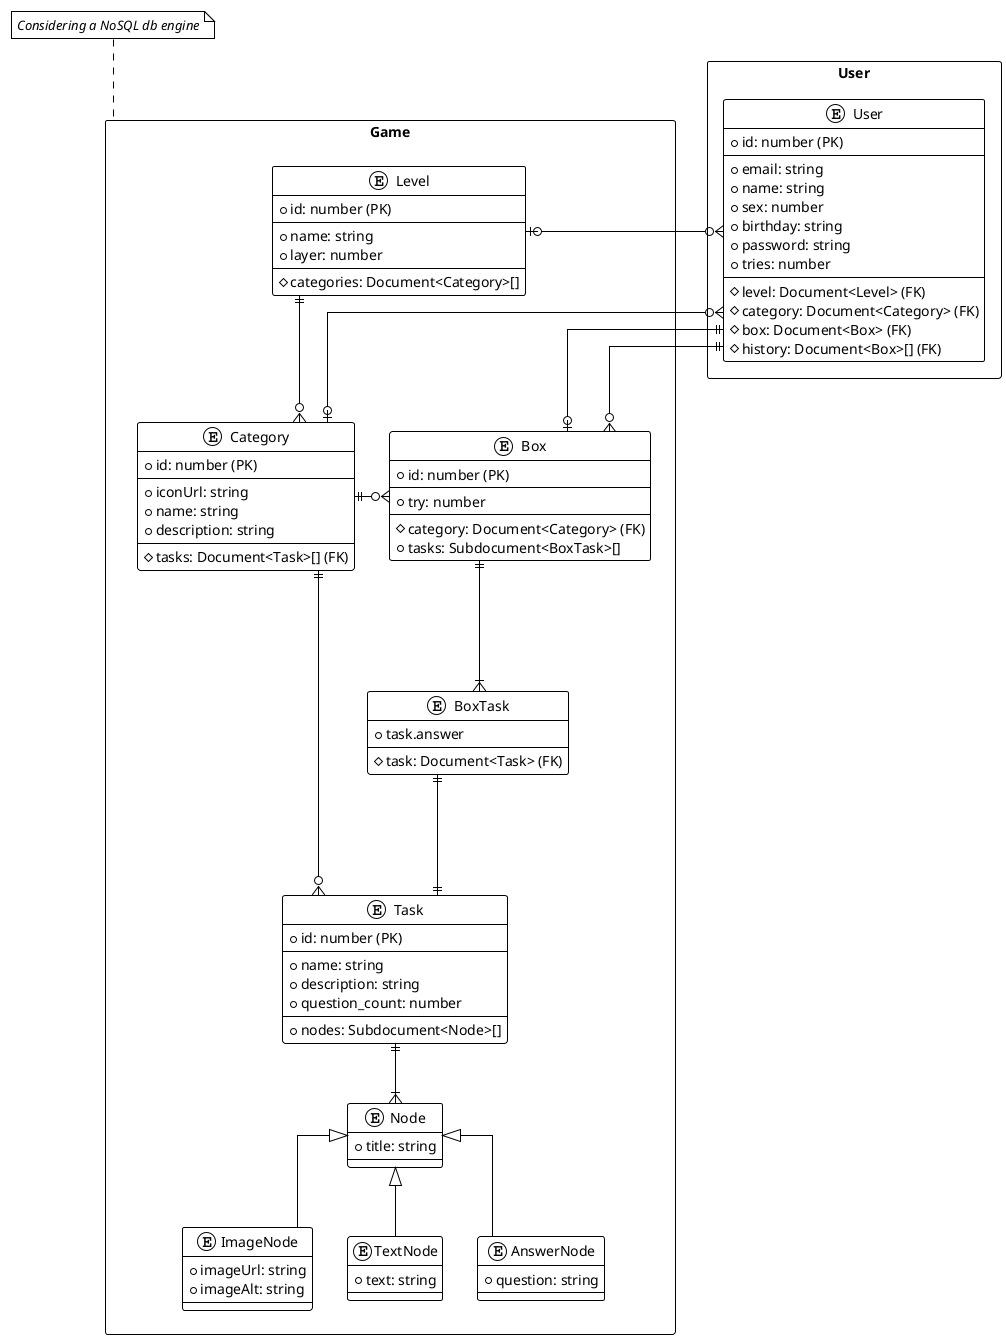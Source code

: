 @startuml
skinparam linetype ortho
!theme plain

package Game <<Rectangle>> {

  entity Level {
    + id: number (PK)
    --
    * name: string
    * layer: number
    --
    # categories: Document<Category>[]
  }

  entity Category {
    + id: number (PK)
    --
    * iconUrl: string
    * name: string
    * description: string
    --
    # tasks: Document<Task>[] (FK)
  }

  entity Task {
    + id: number (PK)
    --
    * name: string
    * description: string
    * question_count: number
    --
    * nodes: Subdocument<Node>[]
  }

  entity Node {
    * title: string
  }

  entity ImageNode extends Node {
    * imageUrl: string
    * imageAlt: string
  }

  entity TextNode extends Node {
    * text: string
  }

  entity AnswerNode extends Node {
    * question: string
  }

  entity Box {
    + id: number (PK)
    --
    * try: number
    --
    # category: Document<Category> (FK)
    * tasks: Subdocument<BoxTask>[]
  }

  entity BoxTask {
    # task: Document<Task> (FK)
    * task.answer
  }

  Level ||--o{ Category
  Category ||---o{ Task
  Box }o-r-|| Category
  Box ||---|{ BoxTask
  BoxTask ||---|| Task
  Task ||-d-|{ Node
}

note top of Game
    <i>Considering a NoSQL db engine</i>
end note

package User <<Rectangle>> {

  entity User {
    + id: number (PK)
    --
    * email: string
    * name: string
    * sex: number
    * birthday: string
    * password: string
    * tries: number
    --
    # level: Document<Level> (FK)
    # category: Document<Category> (FK)
    # box: Document<Box> (FK)
    # history: Document<Box>[] (FK)
  }

  User }o-o| Level
  User }o-o| Category
  User ||-o| Box
  User ||-o{ Box

}

@enduml
